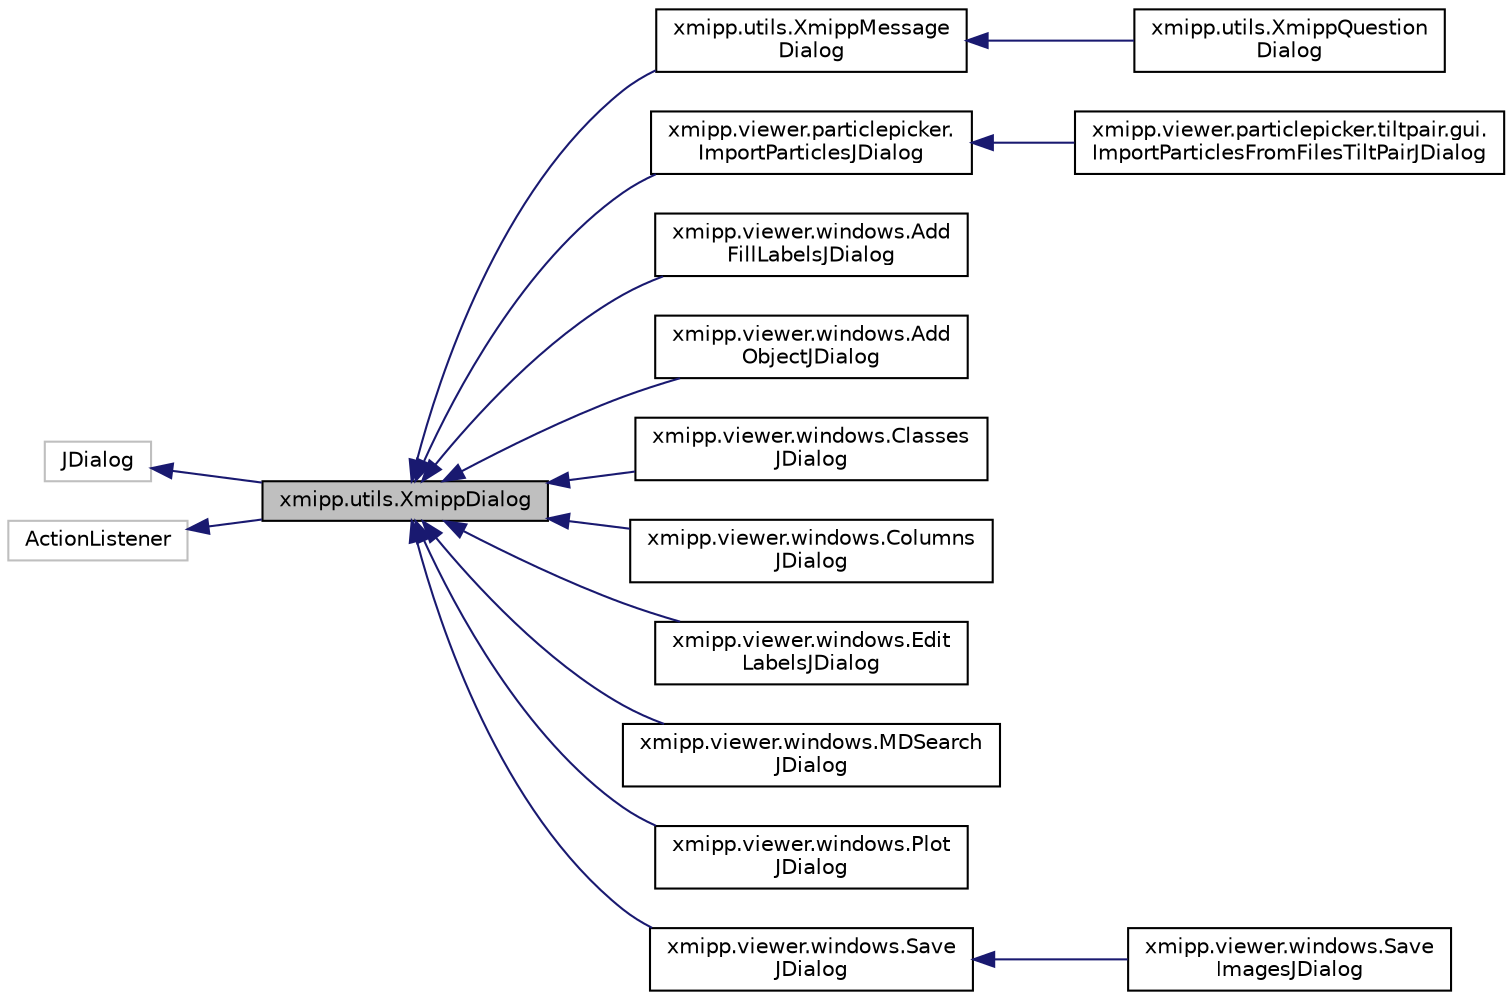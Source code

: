 digraph "xmipp.utils.XmippDialog"
{
  edge [fontname="Helvetica",fontsize="10",labelfontname="Helvetica",labelfontsize="10"];
  node [fontname="Helvetica",fontsize="10",shape=record];
  rankdir="LR";
  Node0 [label="xmipp.utils.XmippDialog",height=0.2,width=0.4,color="black", fillcolor="grey75", style="filled", fontcolor="black"];
  Node1 -> Node0 [dir="back",color="midnightblue",fontsize="10",style="solid",fontname="Helvetica"];
  Node1 [label="JDialog",height=0.2,width=0.4,color="grey75", fillcolor="white", style="filled"];
  Node2 -> Node0 [dir="back",color="midnightblue",fontsize="10",style="solid",fontname="Helvetica"];
  Node2 [label="ActionListener",height=0.2,width=0.4,color="grey75", fillcolor="white", style="filled"];
  Node0 -> Node3 [dir="back",color="midnightblue",fontsize="10",style="solid",fontname="Helvetica"];
  Node3 [label="xmipp.utils.XmippMessage\lDialog",height=0.2,width=0.4,color="black", fillcolor="white", style="filled",URL="$classxmipp_1_1utils_1_1XmippMessageDialog.html"];
  Node3 -> Node4 [dir="back",color="midnightblue",fontsize="10",style="solid",fontname="Helvetica"];
  Node4 [label="xmipp.utils.XmippQuestion\lDialog",height=0.2,width=0.4,color="black", fillcolor="white", style="filled",URL="$classxmipp_1_1utils_1_1XmippQuestionDialog.html"];
  Node0 -> Node5 [dir="back",color="midnightblue",fontsize="10",style="solid",fontname="Helvetica"];
  Node5 [label="xmipp.viewer.particlepicker.\lImportParticlesJDialog",height=0.2,width=0.4,color="black", fillcolor="white", style="filled",URL="$classxmipp_1_1viewer_1_1particlepicker_1_1ImportParticlesJDialog.html"];
  Node5 -> Node6 [dir="back",color="midnightblue",fontsize="10",style="solid",fontname="Helvetica"];
  Node6 [label="xmipp.viewer.particlepicker.tiltpair.gui.\lImportParticlesFromFilesTiltPairJDialog",height=0.2,width=0.4,color="black", fillcolor="white", style="filled",URL="$classxmipp_1_1viewer_1_1particlepicker_1_1tiltpair_1_1gui_1_1ImportParticlesFromFilesTiltPairJDialog.html"];
  Node0 -> Node7 [dir="back",color="midnightblue",fontsize="10",style="solid",fontname="Helvetica"];
  Node7 [label="xmipp.viewer.windows.Add\lFillLabelsJDialog",height=0.2,width=0.4,color="black", fillcolor="white", style="filled",URL="$classxmipp_1_1viewer_1_1windows_1_1AddFillLabelsJDialog.html"];
  Node0 -> Node8 [dir="back",color="midnightblue",fontsize="10",style="solid",fontname="Helvetica"];
  Node8 [label="xmipp.viewer.windows.Add\lObjectJDialog",height=0.2,width=0.4,color="black", fillcolor="white", style="filled",URL="$classxmipp_1_1viewer_1_1windows_1_1AddObjectJDialog.html"];
  Node0 -> Node9 [dir="back",color="midnightblue",fontsize="10",style="solid",fontname="Helvetica"];
  Node9 [label="xmipp.viewer.windows.Classes\lJDialog",height=0.2,width=0.4,color="black", fillcolor="white", style="filled",URL="$classxmipp_1_1viewer_1_1windows_1_1ClassesJDialog.html"];
  Node0 -> Node10 [dir="back",color="midnightblue",fontsize="10",style="solid",fontname="Helvetica"];
  Node10 [label="xmipp.viewer.windows.Columns\lJDialog",height=0.2,width=0.4,color="black", fillcolor="white", style="filled",URL="$classxmipp_1_1viewer_1_1windows_1_1ColumnsJDialog.html"];
  Node0 -> Node11 [dir="back",color="midnightblue",fontsize="10",style="solid",fontname="Helvetica"];
  Node11 [label="xmipp.viewer.windows.Edit\lLabelsJDialog",height=0.2,width=0.4,color="black", fillcolor="white", style="filled",URL="$classxmipp_1_1viewer_1_1windows_1_1EditLabelsJDialog.html"];
  Node0 -> Node12 [dir="back",color="midnightblue",fontsize="10",style="solid",fontname="Helvetica"];
  Node12 [label="xmipp.viewer.windows.MDSearch\lJDialog",height=0.2,width=0.4,color="black", fillcolor="white", style="filled",URL="$classxmipp_1_1viewer_1_1windows_1_1MDSearchJDialog.html"];
  Node0 -> Node13 [dir="back",color="midnightblue",fontsize="10",style="solid",fontname="Helvetica"];
  Node13 [label="xmipp.viewer.windows.Plot\lJDialog",height=0.2,width=0.4,color="black", fillcolor="white", style="filled",URL="$classxmipp_1_1viewer_1_1windows_1_1PlotJDialog.html"];
  Node0 -> Node14 [dir="back",color="midnightblue",fontsize="10",style="solid",fontname="Helvetica"];
  Node14 [label="xmipp.viewer.windows.Save\lJDialog",height=0.2,width=0.4,color="black", fillcolor="white", style="filled",URL="$classxmipp_1_1viewer_1_1windows_1_1SaveJDialog.html"];
  Node14 -> Node15 [dir="back",color="midnightblue",fontsize="10",style="solid",fontname="Helvetica"];
  Node15 [label="xmipp.viewer.windows.Save\lImagesJDialog",height=0.2,width=0.4,color="black", fillcolor="white", style="filled",URL="$classxmipp_1_1viewer_1_1windows_1_1SaveImagesJDialog.html"];
}
